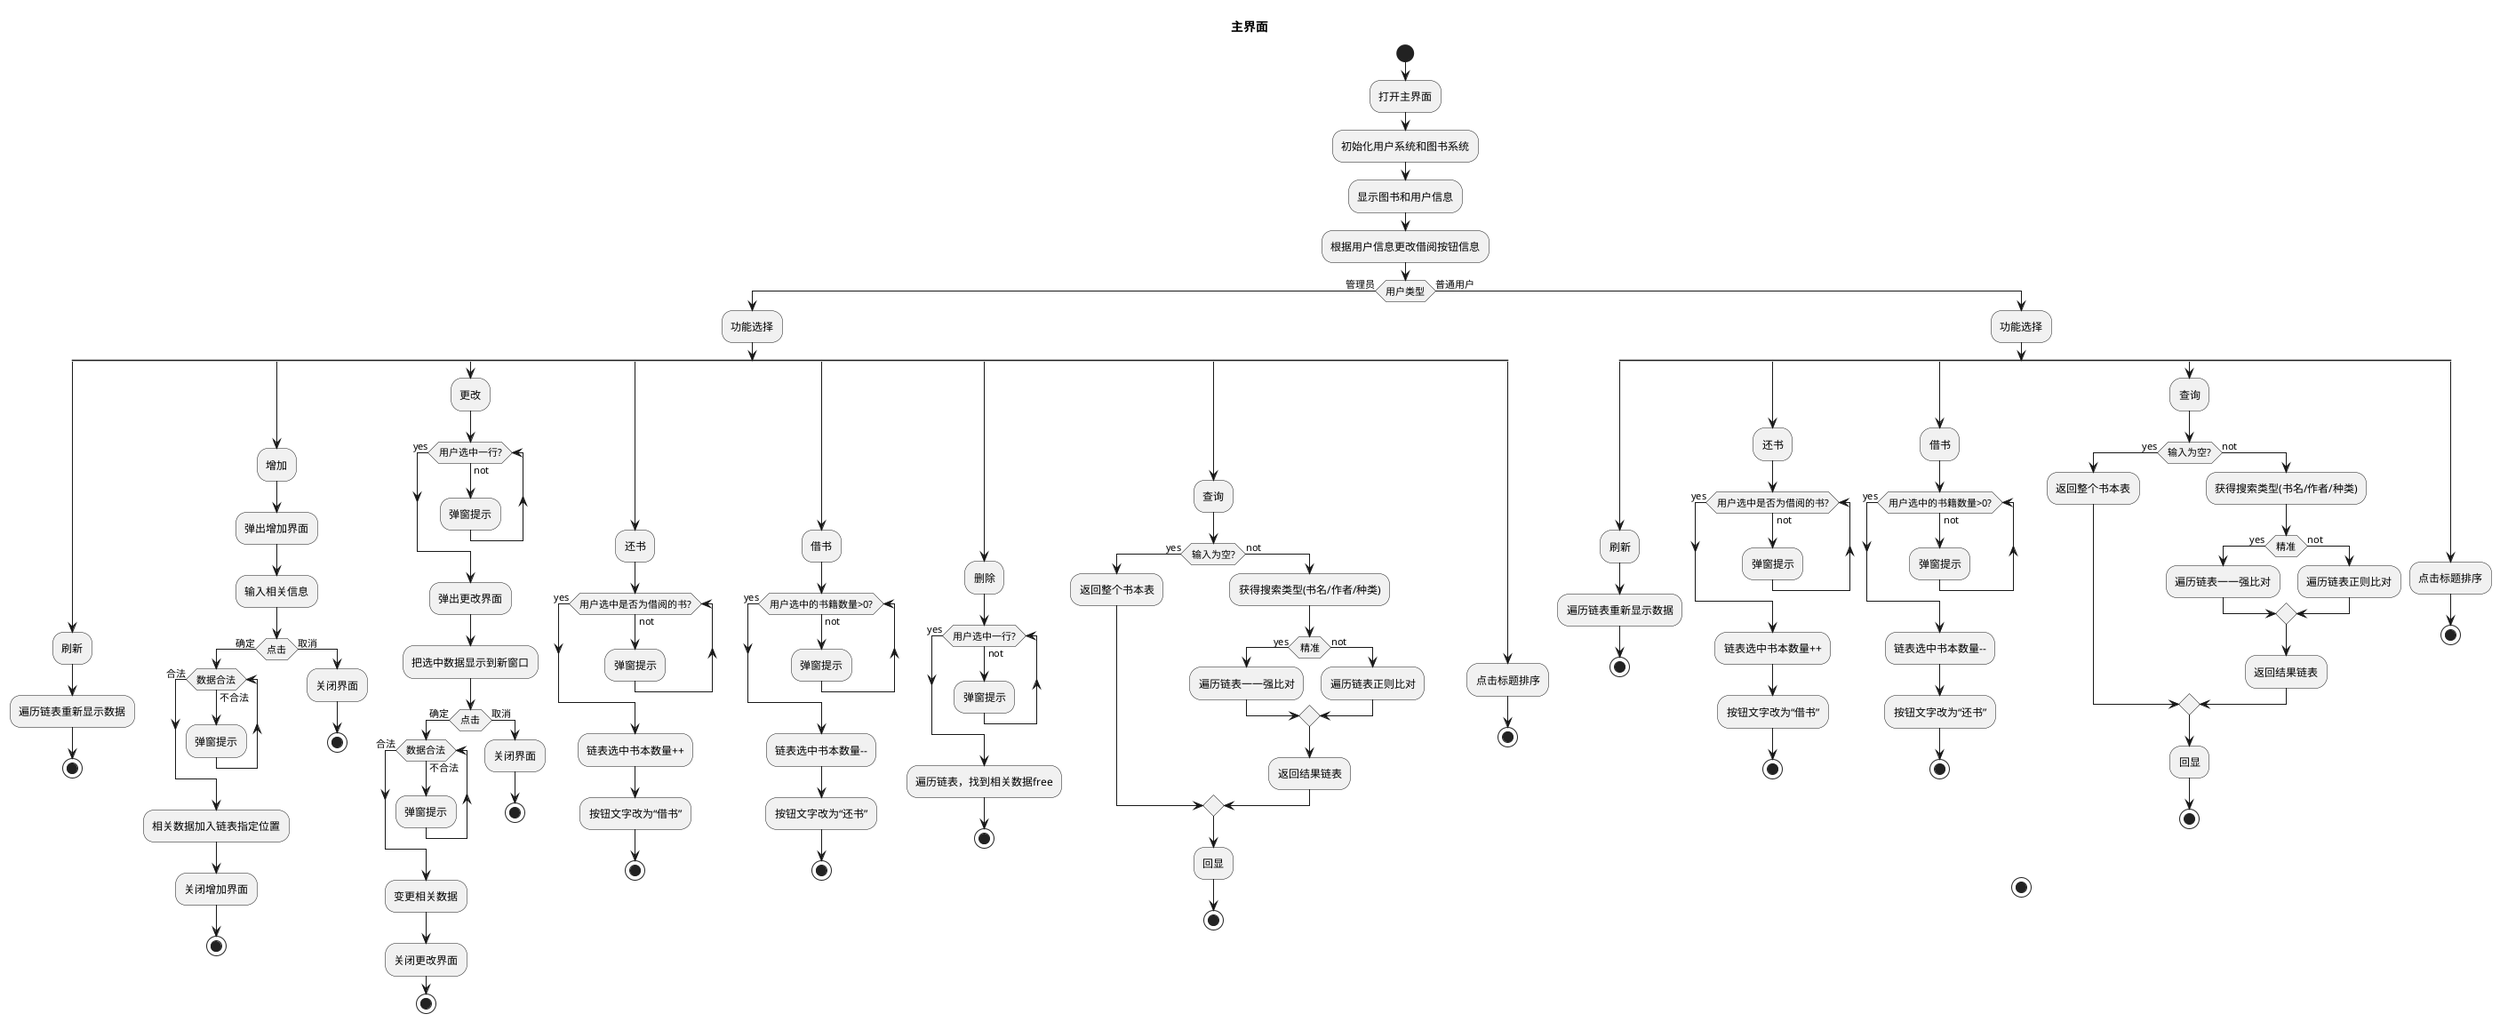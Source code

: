 @startuml LibraryManagementSystem

title 主界面

start
:打开主界面;
:初始化用户系统和图书系统;
:显示图书和用户信息;
:根据用户信息更改借阅按钮信息;
if(用户类型) then(管理员)
    :功能选择;
    split
        :刷新;
        :遍历链表重新显示数据;
        stop
    split again
        :增加;
        :弹出增加界面;
        :输入相关信息;
        if(点击) then(确定)
            while(数据合法) is(不合法)
                :弹窗提示;
            endwhile(合法)
                :相关数据加入链表指定位置;
                :关闭增加界面;
                stop
        else(取消)
            :关闭界面;
            stop
        endif
    split again
        :更改;
        while (用户选中一行?) is (not)
            :弹窗提示;
        endwhile (yes) 
        :弹出更改界面;
        :把选中数据显示到新窗口;
        if(点击) then(确定)
            while(数据合法) is(不合法)
                :弹窗提示;
            endwhile(合法)
                :变更相关数据;
                :关闭更改界面;
                stop
        else(取消)
            :关闭界面;
            stop
        endif
    split again
        :还书;
        while (用户选中是否为借阅的书?) is (not)
            :弹窗提示;
        endwhile (yes) 
            :链表选中书本数量++;
            :按钮文字改为“借书”;
            stop
    split again
        :借书;
        while (用户选中的书籍数量>0?) is (not)
            :弹窗提示;
        endwhile (yes) 
            :链表选中书本数量--;
            :按钮文字改为“还书”;
            stop
    split again
        :删除;
        while (用户选中一行?) is (not)
            :弹窗提示;
        endwhile (yes) 
        :遍历链表，找到相关数据free;
        stop
    split again
        :查询;
        if(输入为空?) then (yes)
            :返回整个书本表;
        else(not)
            :获得搜索类型(书名/作者/种类);
            if(精准) then(yes)
                :遍历链表一一强比对;
            else(not)
                :遍历链表正则比对;
            endif
            :返回结果链表;
        endif
        :回显;
        stop
    split again
        :点击标题排序;
        stop
    end split

else(普通用户)
    :功能选择;
    split
        :刷新;
        :遍历链表重新显示数据;
        stop
    split again
        :还书;
        while (用户选中是否为借阅的书?) is (not)
            :弹窗提示;
        endwhile (yes) 
            :链表选中书本数量++;
            :按钮文字改为“借书”;
            stop
    split again
        :借书;
        while (用户选中的书籍数量>0?) is (not)
            :弹窗提示;
        endwhile (yes) 
            :链表选中书本数量--;
            :按钮文字改为“还书”;
            stop
    split again
        :查询;
        if(输入为空?) then (yes)
            :返回整个书本表;
        else(not)
            :获得搜索类型(书名/作者/种类);
            if(精准) then(yes)
                :遍历链表一一强比对;
            else(not)
                :遍历链表正则比对;
            endif
            :返回结果链表;
        endif
        :回显;
        stop
    split again
        :点击标题排序;
        stop
    end split
stop

@enduml